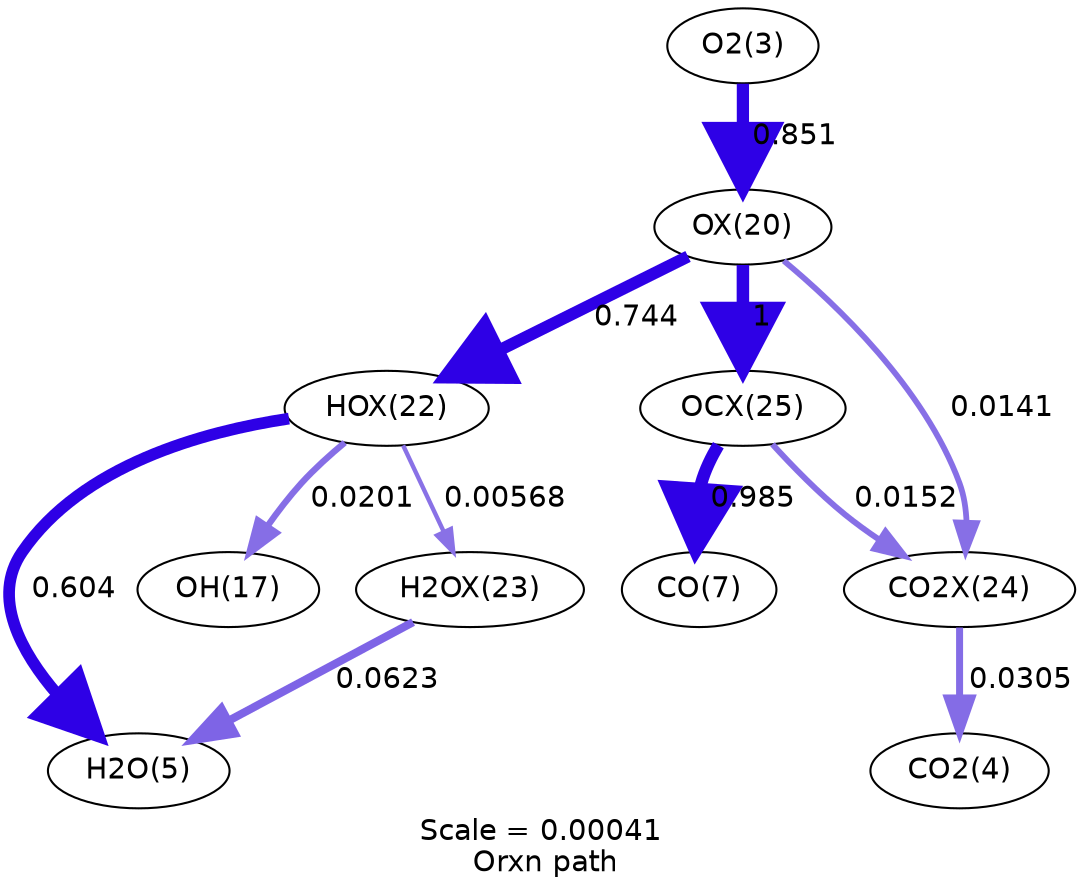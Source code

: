 digraph reaction_paths {
center=1;
s4 -> s22[fontname="Helvetica", style="setlinewidth(5.88)", arrowsize=2.94, color="0.7, 1.35, 0.9"
, label=" 0.851"];
s22 -> s24[fontname="Helvetica", style="setlinewidth(5.78)", arrowsize=2.89, color="0.7, 1.24, 0.9"
, label=" 0.744"];
s22 -> s27[fontname="Helvetica", style="setlinewidth(6)", arrowsize=3, color="0.7, 1.5, 0.9"
, label=" 1"];
s22 -> s26[fontname="Helvetica", style="setlinewidth(2.78)", arrowsize=1.39, color="0.7, 0.514, 0.9"
, label=" 0.0141"];
s24 -> s6[fontname="Helvetica", style="setlinewidth(5.62)", arrowsize=2.81, color="0.7, 1.1, 0.9"
, label=" 0.604"];
s24 -> s18[fontname="Helvetica", style="setlinewidth(3.05)", arrowsize=1.53, color="0.7, 0.52, 0.9"
, label=" 0.0201"];
s24 -> s25[fontname="Helvetica", style="setlinewidth(2.1)", arrowsize=1.05, color="0.7, 0.506, 0.9"
, label=" 0.00568"];
s25 -> s6[fontname="Helvetica", style="setlinewidth(3.9)", arrowsize=1.95, color="0.7, 0.562, 0.9"
, label=" 0.0623"];
s27 -> s8[fontname="Helvetica", style="setlinewidth(5.99)", arrowsize=2.99, color="0.7, 1.48, 0.9"
, label=" 0.985"];
s27 -> s26[fontname="Helvetica", style="setlinewidth(2.84)", arrowsize=1.42, color="0.7, 0.515, 0.9"
, label=" 0.0152"];
s26 -> s5[fontname="Helvetica", style="setlinewidth(3.36)", arrowsize=1.68, color="0.7, 0.53, 0.9"
, label=" 0.0305"];
s4 [ fontname="Helvetica", label="O2(3)"];
s5 [ fontname="Helvetica", label="CO2(4)"];
s6 [ fontname="Helvetica", label="H2O(5)"];
s8 [ fontname="Helvetica", label="CO(7)"];
s18 [ fontname="Helvetica", label="OH(17)"];
s22 [ fontname="Helvetica", label="OX(20)"];
s24 [ fontname="Helvetica", label="HOX(22)"];
s25 [ fontname="Helvetica", label="H2OX(23)"];
s26 [ fontname="Helvetica", label="CO2X(24)"];
s27 [ fontname="Helvetica", label="OCX(25)"];
 label = "Scale = 0.00041\l Orxn path";
 fontname = "Helvetica";
}
